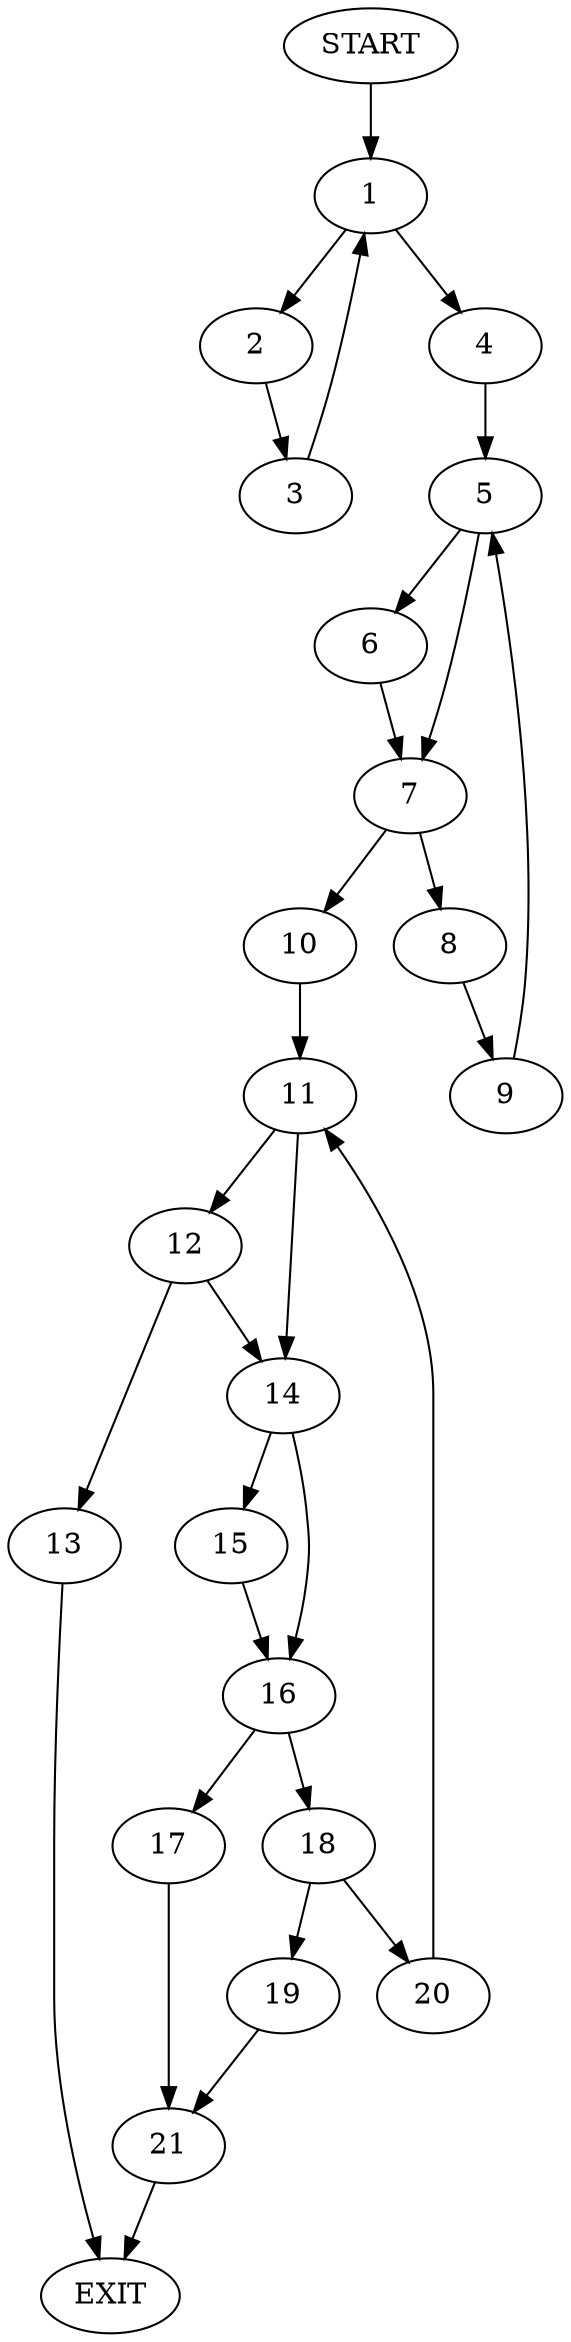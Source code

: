 digraph { 
0 [label="START"];
1;
2;
3;
4;
5;
6;
7;
8;
9;
10;
11;
12;
13;
14;
15;
16;
17;
18;
19;
20;
21;
22[label="EXIT"];
0 -> 1;
1 -> 2;
1 -> 4;
2 -> 3;
3 -> 1;
4 -> 5;
5 -> 6;
5 -> 7;
6 -> 7;
7 -> 8;
7 -> 10;
8 -> 9;
9 -> 5;
10 -> 11;
11 -> 12;
11 -> 14;
12 -> 13;
12 -> 14;
13 -> 22;
14 -> 15;
14 -> 16;
15 -> 16;
16 -> 17;
16 -> 18;
17 -> 21;
18 -> 19;
18 -> 20;
19 -> 21;
20 -> 11;
21 -> 22;
}